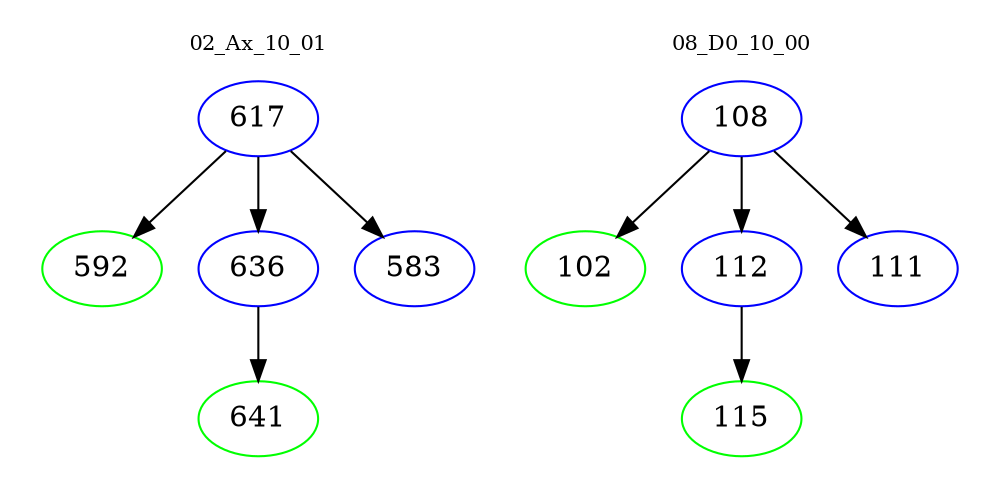 digraph{
subgraph cluster_0 {
color = white
label = "02_Ax_10_01";
fontsize=10;
T0_617 [label="617", color="blue"]
T0_617 -> T0_592 [color="black"]
T0_592 [label="592", color="green"]
T0_617 -> T0_636 [color="black"]
T0_636 [label="636", color="blue"]
T0_636 -> T0_641 [color="black"]
T0_641 [label="641", color="green"]
T0_617 -> T0_583 [color="black"]
T0_583 [label="583", color="blue"]
}
subgraph cluster_1 {
color = white
label = "08_D0_10_00";
fontsize=10;
T1_108 [label="108", color="blue"]
T1_108 -> T1_102 [color="black"]
T1_102 [label="102", color="green"]
T1_108 -> T1_112 [color="black"]
T1_112 [label="112", color="blue"]
T1_112 -> T1_115 [color="black"]
T1_115 [label="115", color="green"]
T1_108 -> T1_111 [color="black"]
T1_111 [label="111", color="blue"]
}
}
